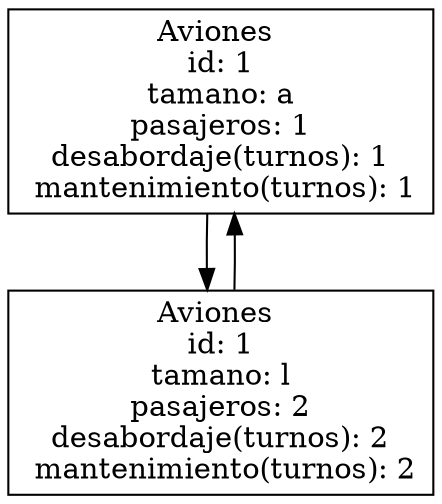 digraph g{
node[shape=record];10896984[label="Aviones \n id: 1 \n tamano: a \n pasajeros: 1 \n desabordaje(turnos): 1 \n mantenimiento(turnos): 1 "];
10896984 -> 10896784;
10896784 -> 10896984;
10896784[label="Aviones \n id: 1 \n tamano: l \n pasajeros: 2 \n desabordaje(turnos): 2 \n mantenimiento(turnos): 2 "];
}

